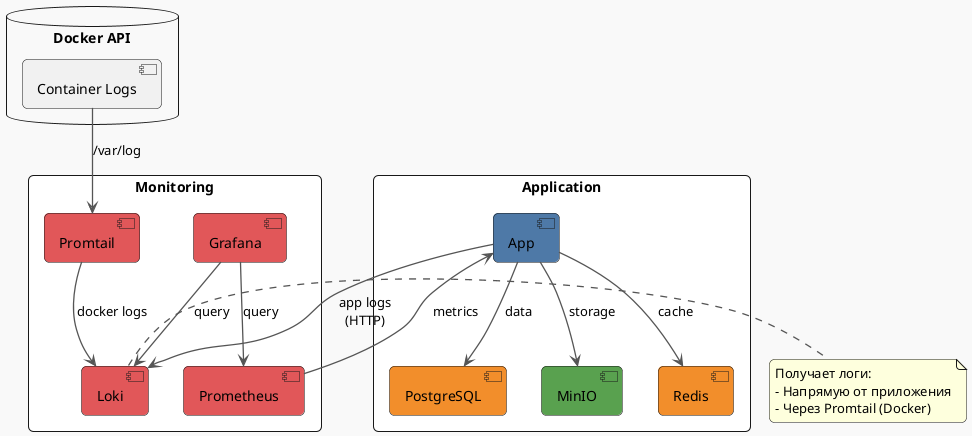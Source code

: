 @startuml Docker Infrastructure

skinparam BackgroundColor #F9F9F9
skinparam ArrowColor #555555
skinparam ArrowThickness 1.3
skinparam DefaultFontName Helvetica
skinparam RoundCorner 10

top to bottom direction

rectangle "Application" #FFFFFF {
  [App] #4E79A7
  [Redis] #F28E2B
  [PostgreSQL] #F28E2B
  [MinIO] #59A14F
}

rectangle "Monitoring" #FFFFFF {
  [Grafana] #E15759
  [Prometheus] #E15759
  [Loki] #E15759
  [Promtail] #E15759
}

[App] --> [Redis] : "cache"
[App] --> [PostgreSQL] : "data"
[App] --> [MinIO] : "storage"

' Логические связи
[App] --> [Loki] : "app logs\n(HTTP)"
[Promtail] --> [Loki] : "docker logs"
[Prometheus] --> [App] : "metrics"
[Grafana] --> [Loki] : "query"
[Grafana] --> [Prometheus] : "query"

' Источники логов
database "Docker API" as docker_api {
  [Container Logs]
}

[Container Logs] --> [Promtail] : "/var/log"

note right of [Loki]
  Получает логи:
  - Напрямую от приложения
  - Через Promtail (Docker)
end note

@enduml